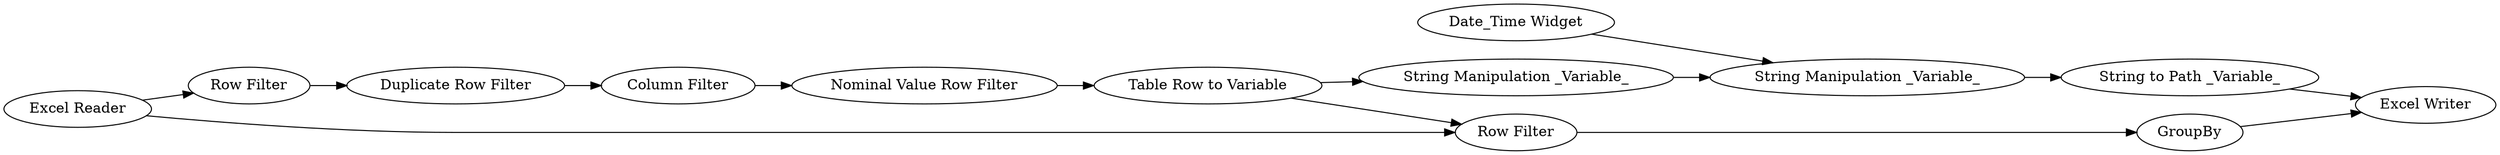 digraph {
	11 -> 10
	7 -> 8
	3 -> 2
	14 -> 9
	13 -> 14
	2 -> 4
	12 -> 8
	1 -> 6
	9 -> 10
	4 -> 13
	6 -> 7
	10 -> 12
	14 -> 6
	1 -> 3
	14 [label="Table Row to Variable"]
	13 [label="Nominal Value Row Filter"]
	1 [label="Excel Reader"]
	7 [label=GroupBy]
	9 [label="String Manipulation _Variable_"]
	11 [label="Date_Time Widget"]
	4 [label="Column Filter"]
	6 [label="Row Filter"]
	8 [label="Excel Writer"]
	12 [label="String to Path _Variable_"]
	3 [label="Row Filter"]
	2 [label="Duplicate Row Filter"]
	10 [label="String Manipulation _Variable_"]
	rankdir=LR
}
